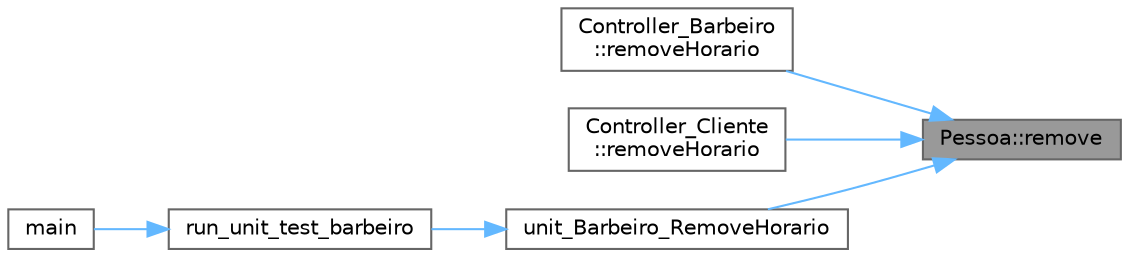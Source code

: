digraph "Pessoa::remove"
{
 // LATEX_PDF_SIZE
  bgcolor="transparent";
  edge [fontname=Helvetica,fontsize=10,labelfontname=Helvetica,labelfontsize=10];
  node [fontname=Helvetica,fontsize=10,shape=box,height=0.2,width=0.4];
  rankdir="RL";
  Node1 [id="Node000001",label="Pessoa::remove",height=0.2,width=0.4,color="gray40", fillcolor="grey60", style="filled", fontcolor="black",tooltip="Remove um horário da lista de horários agendados."];
  Node1 -> Node2 [id="edge1_Node000001_Node000002",dir="back",color="steelblue1",style="solid",tooltip=" "];
  Node2 [id="Node000002",label="Controller_Barbeiro\l::removeHorario",height=0.2,width=0.4,color="grey40", fillcolor="white", style="filled",URL="$class_controller___barbeiro.html#a64138a03e34ee3773a613584ae432473",tooltip="Remove um horário agendado para um barbeiro."];
  Node1 -> Node3 [id="edge2_Node000001_Node000003",dir="back",color="steelblue1",style="solid",tooltip=" "];
  Node3 [id="Node000003",label="Controller_Cliente\l::removeHorario",height=0.2,width=0.4,color="grey40", fillcolor="white", style="filled",URL="$class_controller___cliente.html#a71bc155d2b312fa2b4940c0c419a1e47",tooltip="Remove um horário agendado para um cliente."];
  Node1 -> Node4 [id="edge3_Node000001_Node000004",dir="back",color="steelblue1",style="solid",tooltip=" "];
  Node4 [id="Node000004",label="unit_Barbeiro_RemoveHorario",height=0.2,width=0.4,color="grey40", fillcolor="white", style="filled",URL="$unit__barbeiro_8cpp.html#a1f7468e52c3703d588f15340cac977e1",tooltip=" "];
  Node4 -> Node5 [id="edge4_Node000004_Node000005",dir="back",color="steelblue1",style="solid",tooltip=" "];
  Node5 [id="Node000005",label="run_unit_test_barbeiro",height=0.2,width=0.4,color="grey40", fillcolor="white", style="filled",URL="$unit__barbeiro_8cpp.html#a42eb2fdea3998103d34609226f46301e",tooltip=" "];
  Node5 -> Node6 [id="edge5_Node000005_Node000006",dir="back",color="steelblue1",style="solid",tooltip=" "];
  Node6 [id="Node000006",label="main",height=0.2,width=0.4,color="grey40", fillcolor="white", style="filled",URL="$test_2unit_2main_8cpp.html#ae66f6b31b5ad750f1fe042a706a4e3d4",tooltip=" "];
}
